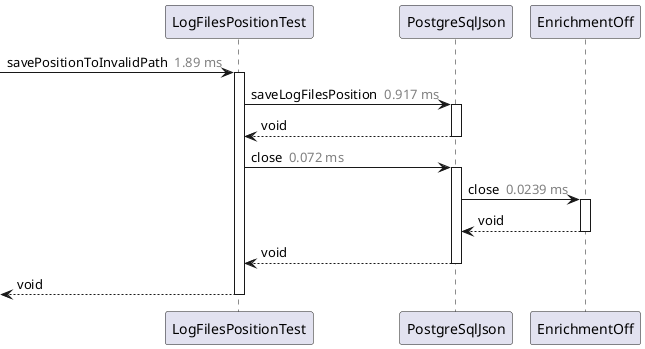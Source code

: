 @startuml

participant LogFilesPositionTest as "LogFilesPositionTest"
participant PostgreSqlJson as "PostgreSqlJson"
participant EnrichmentOff as "EnrichmentOff"
  [->LogFilesPositionTest: savePositionToInvalidPath <color:gray> 1.89 ms</color>
  activate LogFilesPositionTest
    LogFilesPositionTest->PostgreSqlJson: saveLogFilesPosition <color:gray> 0.917 ms</color>
    activate PostgreSqlJson
    LogFilesPositionTest<--PostgreSqlJson: void
    deactivate PostgreSqlJson
    LogFilesPositionTest->PostgreSqlJson: close <color:gray> 0.072 ms</color>
    activate PostgreSqlJson
      PostgreSqlJson->EnrichmentOff: close <color:gray> 0.0239 ms</color>
      activate EnrichmentOff
      PostgreSqlJson<--EnrichmentOff: void
      deactivate EnrichmentOff
    LogFilesPositionTest<--PostgreSqlJson: void
    deactivate PostgreSqlJson
  [<--LogFilesPositionTest: void
  deactivate LogFilesPositionTest
@enduml